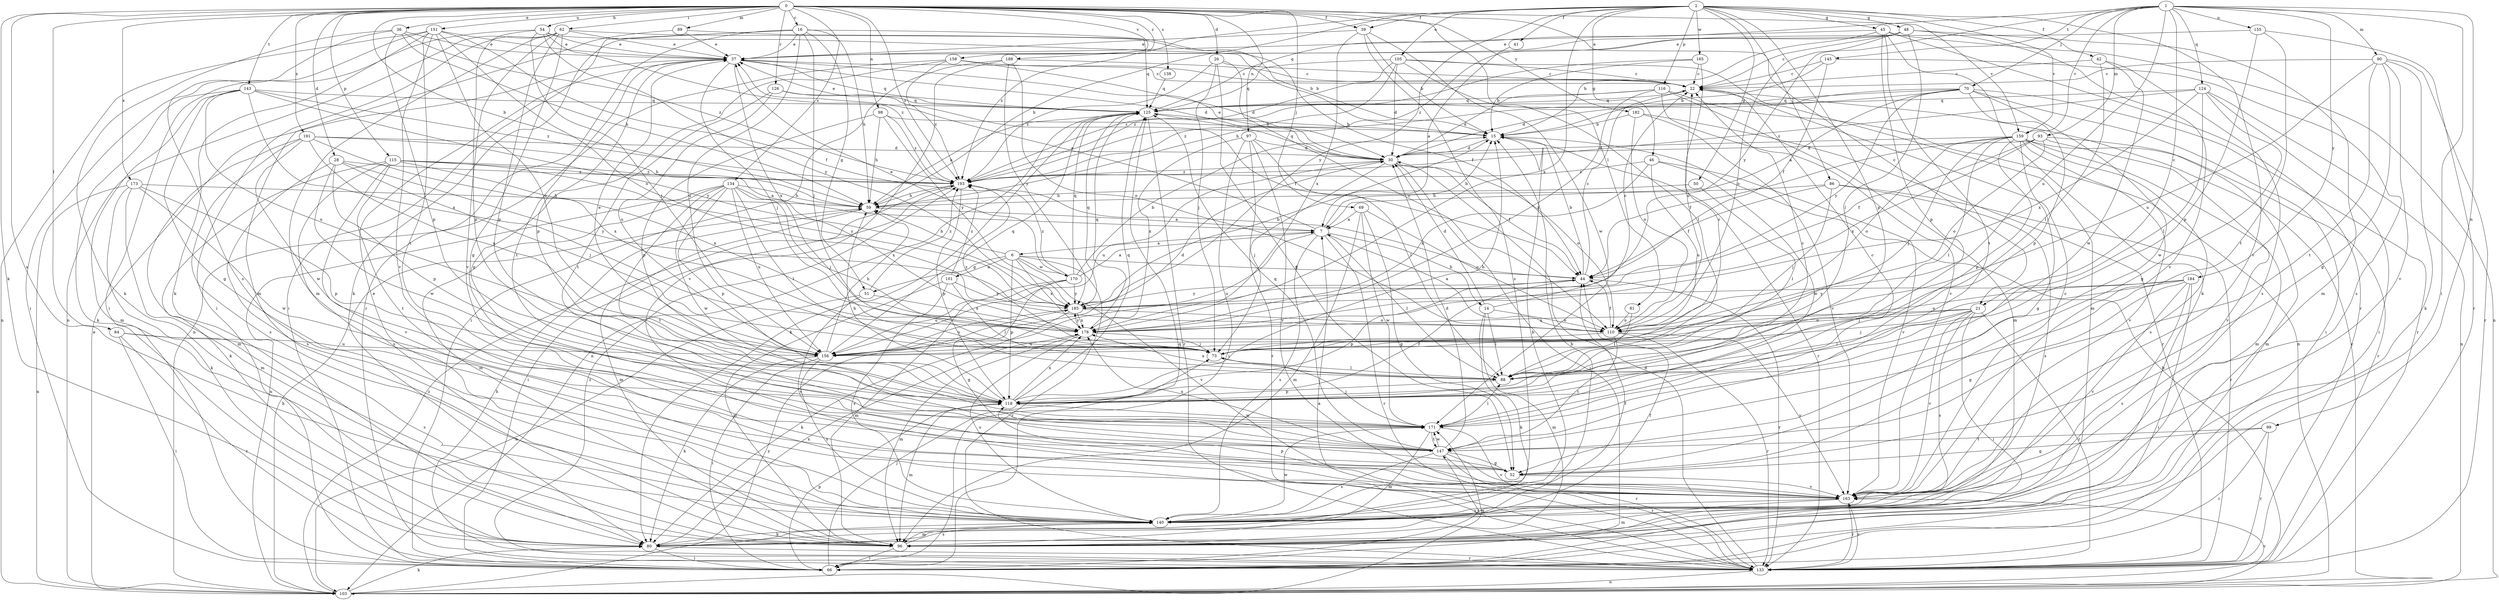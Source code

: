 strict digraph  {
0;
1;
2;
6;
7;
14;
15;
16;
21;
22;
26;
28;
30;
36;
37;
39;
41;
42;
44;
45;
46;
48;
50;
51;
52;
54;
59;
62;
66;
69;
70;
73;
80;
81;
84;
86;
88;
89;
90;
93;
96;
97;
98;
99;
101;
103;
105;
110;
115;
116;
118;
124;
125;
126;
133;
134;
138;
140;
143;
145;
147;
151;
155;
156;
158;
159;
163;
165;
170;
171;
173;
178;
182;
184;
185;
188;
191;
193;
0 -> 16  [label=c];
0 -> 21  [label=c];
0 -> 26  [label=d];
0 -> 28  [label=d];
0 -> 36  [label=e];
0 -> 39  [label=f];
0 -> 54  [label=h];
0 -> 59  [label=h];
0 -> 62  [label=i];
0 -> 69  [label=j];
0 -> 80  [label=k];
0 -> 81  [label=l];
0 -> 84  [label=l];
0 -> 89  [label=m];
0 -> 97  [label=n];
0 -> 98  [label=n];
0 -> 115  [label=p];
0 -> 126  [label=r];
0 -> 134  [label=s];
0 -> 138  [label=s];
0 -> 140  [label=s];
0 -> 143  [label=t];
0 -> 151  [label=u];
0 -> 158  [label=v];
0 -> 159  [label=v];
0 -> 173  [label=x];
0 -> 182  [label=y];
0 -> 188  [label=z];
0 -> 191  [label=z];
0 -> 193  [label=z];
1 -> 21  [label=c];
1 -> 66  [label=i];
1 -> 70  [label=j];
1 -> 90  [label=m];
1 -> 93  [label=m];
1 -> 99  [label=n];
1 -> 124  [label=q];
1 -> 125  [label=q];
1 -> 145  [label=t];
1 -> 155  [label=u];
1 -> 156  [label=u];
1 -> 159  [label=v];
1 -> 184  [label=y];
1 -> 185  [label=y];
2 -> 39  [label=f];
2 -> 41  [label=f];
2 -> 42  [label=f];
2 -> 45  [label=g];
2 -> 46  [label=g];
2 -> 48  [label=g];
2 -> 50  [label=g];
2 -> 59  [label=h];
2 -> 86  [label=l];
2 -> 105  [label=o];
2 -> 116  [label=p];
2 -> 118  [label=p];
2 -> 159  [label=v];
2 -> 163  [label=v];
2 -> 165  [label=w];
2 -> 178  [label=x];
2 -> 185  [label=y];
2 -> 193  [label=z];
6 -> 44  [label=f];
6 -> 51  [label=g];
6 -> 59  [label=h];
6 -> 101  [label=n];
6 -> 118  [label=p];
6 -> 133  [label=r];
6 -> 163  [label=v];
6 -> 170  [label=w];
6 -> 178  [label=x];
7 -> 6  [label=a];
7 -> 14  [label=b];
7 -> 15  [label=b];
7 -> 37  [label=e];
7 -> 88  [label=l];
7 -> 133  [label=r];
7 -> 140  [label=s];
7 -> 156  [label=u];
14 -> 22  [label=c];
14 -> 30  [label=d];
14 -> 80  [label=k];
14 -> 88  [label=l];
14 -> 96  [label=m];
14 -> 110  [label=o];
15 -> 30  [label=d];
15 -> 133  [label=r];
16 -> 37  [label=e];
16 -> 44  [label=f];
16 -> 51  [label=g];
16 -> 59  [label=h];
16 -> 66  [label=i];
16 -> 73  [label=j];
16 -> 80  [label=k];
16 -> 133  [label=r];
16 -> 156  [label=u];
21 -> 66  [label=i];
21 -> 73  [label=j];
21 -> 88  [label=l];
21 -> 110  [label=o];
21 -> 133  [label=r];
21 -> 140  [label=s];
21 -> 163  [label=v];
21 -> 178  [label=x];
22 -> 125  [label=q];
26 -> 22  [label=c];
26 -> 52  [label=g];
26 -> 73  [label=j];
26 -> 110  [label=o];
26 -> 193  [label=z];
28 -> 73  [label=j];
28 -> 118  [label=p];
28 -> 140  [label=s];
28 -> 171  [label=w];
28 -> 185  [label=y];
28 -> 193  [label=z];
30 -> 37  [label=e];
30 -> 44  [label=f];
30 -> 66  [label=i];
30 -> 73  [label=j];
30 -> 110  [label=o];
30 -> 125  [label=q];
30 -> 156  [label=u];
30 -> 193  [label=z];
36 -> 37  [label=e];
36 -> 59  [label=h];
36 -> 80  [label=k];
36 -> 118  [label=p];
36 -> 140  [label=s];
36 -> 193  [label=z];
37 -> 22  [label=c];
37 -> 30  [label=d];
37 -> 73  [label=j];
37 -> 118  [label=p];
37 -> 125  [label=q];
37 -> 147  [label=t];
37 -> 178  [label=x];
39 -> 15  [label=b];
39 -> 37  [label=e];
39 -> 140  [label=s];
39 -> 171  [label=w];
39 -> 178  [label=x];
41 -> 7  [label=a];
42 -> 22  [label=c];
42 -> 88  [label=l];
42 -> 140  [label=s];
42 -> 171  [label=w];
44 -> 15  [label=b];
44 -> 22  [label=c];
44 -> 118  [label=p];
44 -> 133  [label=r];
44 -> 185  [label=y];
45 -> 15  [label=b];
45 -> 37  [label=e];
45 -> 80  [label=k];
45 -> 103  [label=n];
45 -> 118  [label=p];
45 -> 133  [label=r];
45 -> 147  [label=t];
46 -> 156  [label=u];
46 -> 163  [label=v];
46 -> 171  [label=w];
46 -> 178  [label=x];
46 -> 193  [label=z];
48 -> 22  [label=c];
48 -> 37  [label=e];
48 -> 88  [label=l];
48 -> 96  [label=m];
48 -> 110  [label=o];
48 -> 163  [label=v];
48 -> 193  [label=z];
50 -> 59  [label=h];
50 -> 88  [label=l];
51 -> 103  [label=n];
51 -> 163  [label=v];
51 -> 178  [label=x];
51 -> 193  [label=z];
52 -> 163  [label=v];
54 -> 15  [label=b];
54 -> 37  [label=e];
54 -> 66  [label=i];
54 -> 73  [label=j];
54 -> 118  [label=p];
54 -> 185  [label=y];
54 -> 193  [label=z];
59 -> 7  [label=a];
59 -> 96  [label=m];
62 -> 15  [label=b];
62 -> 37  [label=e];
62 -> 52  [label=g];
62 -> 66  [label=i];
62 -> 96  [label=m];
62 -> 103  [label=n];
62 -> 118  [label=p];
62 -> 163  [label=v];
66 -> 73  [label=j];
66 -> 118  [label=p];
66 -> 125  [label=q];
66 -> 147  [label=t];
69 -> 7  [label=a];
69 -> 52  [label=g];
69 -> 96  [label=m];
69 -> 110  [label=o];
69 -> 171  [label=w];
70 -> 7  [label=a];
70 -> 30  [label=d];
70 -> 66  [label=i];
70 -> 118  [label=p];
70 -> 125  [label=q];
70 -> 133  [label=r];
70 -> 171  [label=w];
70 -> 185  [label=y];
70 -> 193  [label=z];
73 -> 22  [label=c];
73 -> 88  [label=l];
73 -> 193  [label=z];
80 -> 15  [label=b];
80 -> 44  [label=f];
80 -> 66  [label=i];
80 -> 133  [label=r];
80 -> 178  [label=x];
81 -> 88  [label=l];
81 -> 110  [label=o];
84 -> 66  [label=i];
84 -> 133  [label=r];
84 -> 140  [label=s];
84 -> 156  [label=u];
86 -> 44  [label=f];
86 -> 59  [label=h];
86 -> 73  [label=j];
86 -> 133  [label=r];
86 -> 140  [label=s];
88 -> 118  [label=p];
88 -> 178  [label=x];
89 -> 37  [label=e];
89 -> 96  [label=m];
89 -> 125  [label=q];
90 -> 22  [label=c];
90 -> 52  [label=g];
90 -> 80  [label=k];
90 -> 133  [label=r];
90 -> 147  [label=t];
90 -> 156  [label=u];
90 -> 163  [label=v];
93 -> 30  [label=d];
93 -> 44  [label=f];
93 -> 96  [label=m];
93 -> 110  [label=o];
93 -> 163  [label=v];
93 -> 178  [label=x];
96 -> 66  [label=i];
96 -> 140  [label=s];
97 -> 30  [label=d];
97 -> 66  [label=i];
97 -> 88  [label=l];
97 -> 133  [label=r];
97 -> 163  [label=v];
97 -> 178  [label=x];
98 -> 15  [label=b];
98 -> 59  [label=h];
98 -> 118  [label=p];
98 -> 185  [label=y];
98 -> 193  [label=z];
99 -> 52  [label=g];
99 -> 66  [label=i];
99 -> 133  [label=r];
99 -> 147  [label=t];
101 -> 88  [label=l];
101 -> 96  [label=m];
101 -> 140  [label=s];
101 -> 185  [label=y];
101 -> 193  [label=z];
103 -> 15  [label=b];
103 -> 22  [label=c];
103 -> 37  [label=e];
103 -> 59  [label=h];
103 -> 80  [label=k];
103 -> 163  [label=v];
103 -> 171  [label=w];
103 -> 185  [label=y];
103 -> 193  [label=z];
105 -> 22  [label=c];
105 -> 30  [label=d];
105 -> 59  [label=h];
105 -> 88  [label=l];
105 -> 96  [label=m];
105 -> 125  [label=q];
105 -> 193  [label=z];
110 -> 7  [label=a];
110 -> 44  [label=f];
110 -> 133  [label=r];
110 -> 147  [label=t];
110 -> 156  [label=u];
110 -> 163  [label=v];
115 -> 7  [label=a];
115 -> 80  [label=k];
115 -> 140  [label=s];
115 -> 147  [label=t];
115 -> 163  [label=v];
115 -> 178  [label=x];
115 -> 185  [label=y];
115 -> 193  [label=z];
116 -> 30  [label=d];
116 -> 96  [label=m];
116 -> 103  [label=n];
116 -> 125  [label=q];
116 -> 163  [label=v];
116 -> 178  [label=x];
118 -> 15  [label=b];
118 -> 22  [label=c];
118 -> 44  [label=f];
118 -> 59  [label=h];
118 -> 96  [label=m];
118 -> 125  [label=q];
118 -> 171  [label=w];
118 -> 178  [label=x];
124 -> 52  [label=g];
124 -> 66  [label=i];
124 -> 88  [label=l];
124 -> 103  [label=n];
124 -> 125  [label=q];
124 -> 178  [label=x];
124 -> 193  [label=z];
125 -> 15  [label=b];
125 -> 37  [label=e];
125 -> 59  [label=h];
125 -> 80  [label=k];
125 -> 103  [label=n];
125 -> 133  [label=r];
126 -> 44  [label=f];
126 -> 125  [label=q];
126 -> 147  [label=t];
126 -> 156  [label=u];
133 -> 7  [label=a];
133 -> 30  [label=d];
133 -> 59  [label=h];
133 -> 103  [label=n];
133 -> 163  [label=v];
133 -> 193  [label=z];
134 -> 59  [label=h];
134 -> 73  [label=j];
134 -> 88  [label=l];
134 -> 96  [label=m];
134 -> 103  [label=n];
134 -> 118  [label=p];
134 -> 147  [label=t];
134 -> 156  [label=u];
134 -> 171  [label=w];
134 -> 178  [label=x];
138 -> 125  [label=q];
140 -> 15  [label=b];
140 -> 37  [label=e];
140 -> 44  [label=f];
140 -> 80  [label=k];
140 -> 96  [label=m];
140 -> 171  [label=w];
143 -> 52  [label=g];
143 -> 80  [label=k];
143 -> 96  [label=m];
143 -> 125  [label=q];
143 -> 156  [label=u];
143 -> 178  [label=x];
143 -> 185  [label=y];
143 -> 193  [label=z];
145 -> 15  [label=b];
145 -> 22  [label=c];
145 -> 44  [label=f];
145 -> 140  [label=s];
147 -> 30  [label=d];
147 -> 52  [label=g];
147 -> 125  [label=q];
147 -> 133  [label=r];
147 -> 140  [label=s];
147 -> 163  [label=v];
147 -> 171  [label=w];
147 -> 178  [label=x];
151 -> 37  [label=e];
151 -> 44  [label=f];
151 -> 66  [label=i];
151 -> 80  [label=k];
151 -> 103  [label=n];
151 -> 110  [label=o];
151 -> 147  [label=t];
151 -> 156  [label=u];
151 -> 163  [label=v];
155 -> 37  [label=e];
155 -> 118  [label=p];
155 -> 133  [label=r];
155 -> 147  [label=t];
156 -> 30  [label=d];
156 -> 37  [label=e];
156 -> 59  [label=h];
156 -> 66  [label=i];
156 -> 80  [label=k];
156 -> 125  [label=q];
156 -> 140  [label=s];
158 -> 22  [label=c];
158 -> 30  [label=d];
158 -> 52  [label=g];
158 -> 103  [label=n];
158 -> 193  [label=z];
159 -> 30  [label=d];
159 -> 44  [label=f];
159 -> 52  [label=g];
159 -> 73  [label=j];
159 -> 88  [label=l];
159 -> 96  [label=m];
159 -> 110  [label=o];
159 -> 118  [label=p];
159 -> 133  [label=r];
159 -> 140  [label=s];
159 -> 163  [label=v];
163 -> 22  [label=c];
163 -> 96  [label=m];
163 -> 118  [label=p];
163 -> 133  [label=r];
163 -> 140  [label=s];
165 -> 15  [label=b];
165 -> 22  [label=c];
165 -> 110  [label=o];
165 -> 193  [label=z];
170 -> 7  [label=a];
170 -> 15  [label=b];
170 -> 37  [label=e];
170 -> 52  [label=g];
170 -> 96  [label=m];
170 -> 125  [label=q];
170 -> 156  [label=u];
170 -> 185  [label=y];
170 -> 193  [label=z];
171 -> 22  [label=c];
171 -> 73  [label=j];
171 -> 88  [label=l];
171 -> 96  [label=m];
171 -> 133  [label=r];
171 -> 147  [label=t];
173 -> 59  [label=h];
173 -> 80  [label=k];
173 -> 96  [label=m];
173 -> 103  [label=n];
173 -> 118  [label=p];
173 -> 171  [label=w];
178 -> 73  [label=j];
178 -> 96  [label=m];
178 -> 125  [label=q];
178 -> 140  [label=s];
178 -> 185  [label=y];
182 -> 15  [label=b];
182 -> 110  [label=o];
182 -> 133  [label=r];
182 -> 163  [label=v];
184 -> 52  [label=g];
184 -> 66  [label=i];
184 -> 73  [label=j];
184 -> 110  [label=o];
184 -> 140  [label=s];
184 -> 163  [label=v];
184 -> 185  [label=y];
185 -> 15  [label=b];
185 -> 80  [label=k];
185 -> 110  [label=o];
185 -> 125  [label=q];
185 -> 156  [label=u];
185 -> 178  [label=x];
188 -> 22  [label=c];
188 -> 66  [label=i];
188 -> 110  [label=o];
188 -> 163  [label=v];
188 -> 185  [label=y];
191 -> 30  [label=d];
191 -> 59  [label=h];
191 -> 96  [label=m];
191 -> 140  [label=s];
191 -> 156  [label=u];
191 -> 171  [label=w];
191 -> 178  [label=x];
193 -> 59  [label=h];
193 -> 66  [label=i];
193 -> 118  [label=p];
}
